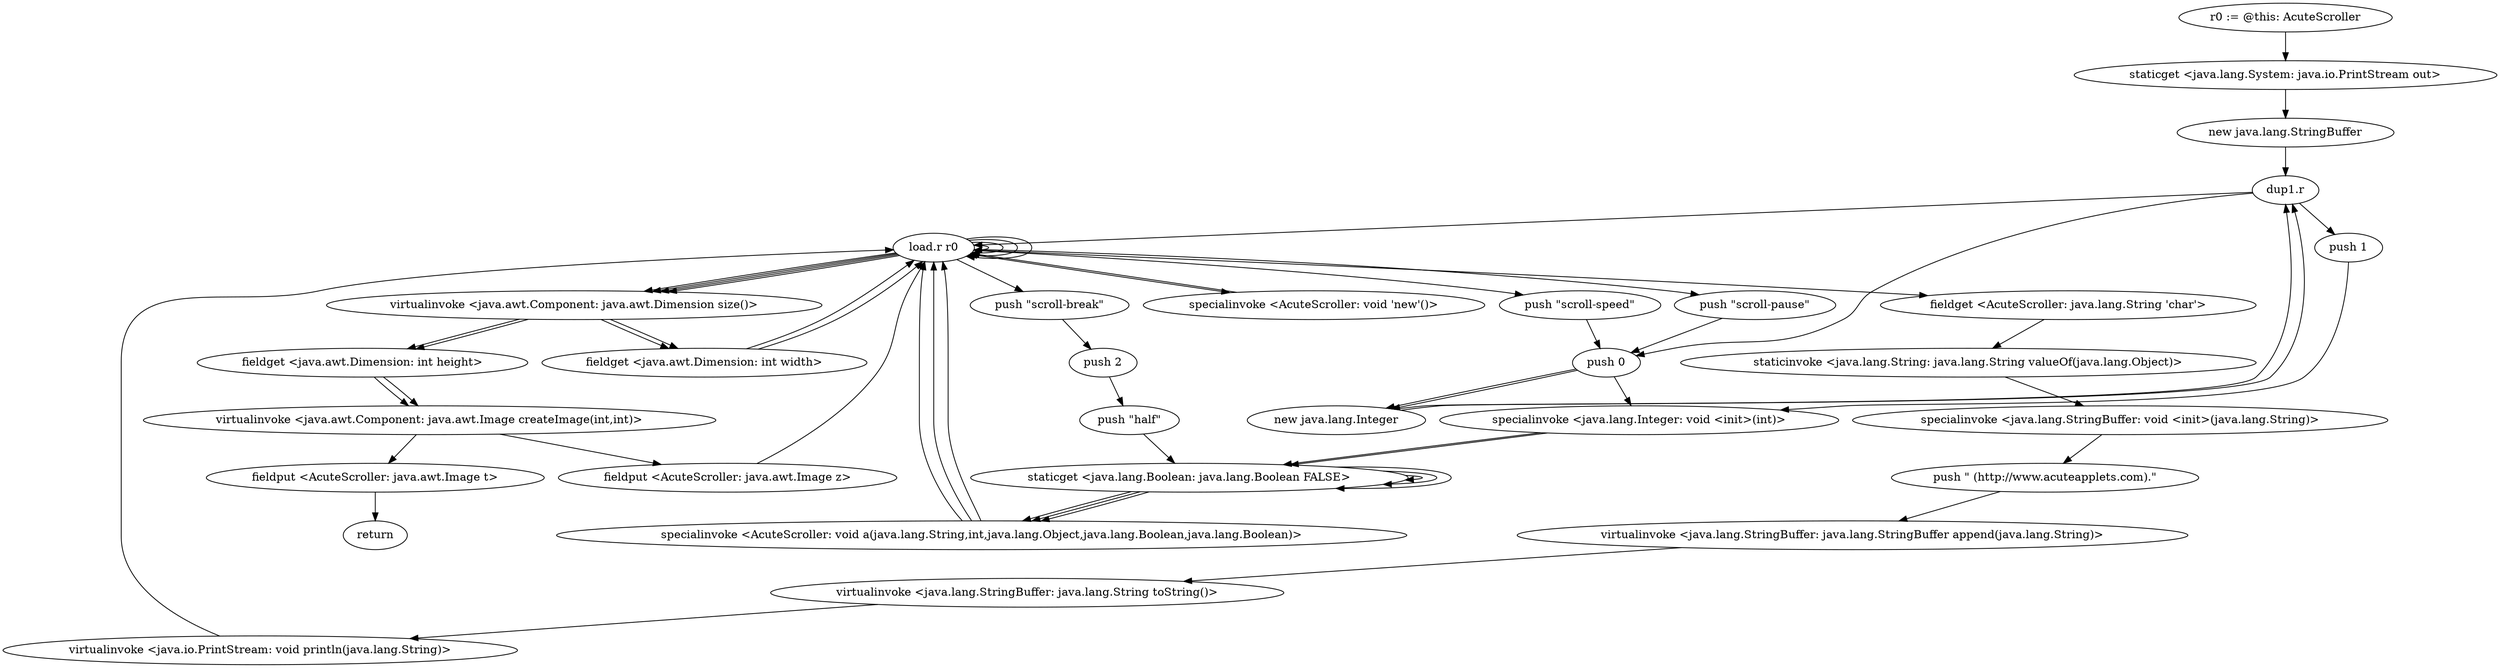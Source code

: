 digraph "" {
    "r0 := @this: AcuteScroller"
    "staticget <java.lang.System: java.io.PrintStream out>"
    "r0 := @this: AcuteScroller"->"staticget <java.lang.System: java.io.PrintStream out>";
    "new java.lang.StringBuffer"
    "staticget <java.lang.System: java.io.PrintStream out>"->"new java.lang.StringBuffer";
    "dup1.r"
    "new java.lang.StringBuffer"->"dup1.r";
    "load.r r0"
    "dup1.r"->"load.r r0";
    "fieldget <AcuteScroller: java.lang.String 'char'>"
    "load.r r0"->"fieldget <AcuteScroller: java.lang.String 'char'>";
    "staticinvoke <java.lang.String: java.lang.String valueOf(java.lang.Object)>"
    "fieldget <AcuteScroller: java.lang.String 'char'>"->"staticinvoke <java.lang.String: java.lang.String valueOf(java.lang.Object)>";
    "specialinvoke <java.lang.StringBuffer: void <init>(java.lang.String)>"
    "staticinvoke <java.lang.String: java.lang.String valueOf(java.lang.Object)>"->"specialinvoke <java.lang.StringBuffer: void <init>(java.lang.String)>";
    "push \" (http://www.acuteapplets.com).\""
    "specialinvoke <java.lang.StringBuffer: void <init>(java.lang.String)>"->"push \" (http://www.acuteapplets.com).\"";
    "virtualinvoke <java.lang.StringBuffer: java.lang.StringBuffer append(java.lang.String)>"
    "push \" (http://www.acuteapplets.com).\""->"virtualinvoke <java.lang.StringBuffer: java.lang.StringBuffer append(java.lang.String)>";
    "virtualinvoke <java.lang.StringBuffer: java.lang.String toString()>"
    "virtualinvoke <java.lang.StringBuffer: java.lang.StringBuffer append(java.lang.String)>"->"virtualinvoke <java.lang.StringBuffer: java.lang.String toString()>";
    "virtualinvoke <java.io.PrintStream: void println(java.lang.String)>"
    "virtualinvoke <java.lang.StringBuffer: java.lang.String toString()>"->"virtualinvoke <java.io.PrintStream: void println(java.lang.String)>";
    "virtualinvoke <java.io.PrintStream: void println(java.lang.String)>"->"load.r r0";
    "specialinvoke <AcuteScroller: void 'new'()>"
    "load.r r0"->"specialinvoke <AcuteScroller: void 'new'()>";
    "specialinvoke <AcuteScroller: void 'new'()>"->"load.r r0";
    "push \"scroll-break\""
    "load.r r0"->"push \"scroll-break\"";
    "push 2"
    "push \"scroll-break\""->"push 2";
    "push \"half\""
    "push 2"->"push \"half\"";
    "staticget <java.lang.Boolean: java.lang.Boolean FALSE>"
    "push \"half\""->"staticget <java.lang.Boolean: java.lang.Boolean FALSE>";
    "staticget <java.lang.Boolean: java.lang.Boolean FALSE>"->"staticget <java.lang.Boolean: java.lang.Boolean FALSE>";
    "specialinvoke <AcuteScroller: void a(java.lang.String,int,java.lang.Object,java.lang.Boolean,java.lang.Boolean)>"
    "staticget <java.lang.Boolean: java.lang.Boolean FALSE>"->"specialinvoke <AcuteScroller: void a(java.lang.String,int,java.lang.Object,java.lang.Boolean,java.lang.Boolean)>";
    "specialinvoke <AcuteScroller: void a(java.lang.String,int,java.lang.Object,java.lang.Boolean,java.lang.Boolean)>"->"load.r r0";
    "push \"scroll-pause\""
    "load.r r0"->"push \"scroll-pause\"";
    "push 0"
    "push \"scroll-pause\""->"push 0";
    "new java.lang.Integer"
    "push 0"->"new java.lang.Integer";
    "new java.lang.Integer"->"dup1.r";
    "dup1.r"->"push 0";
    "specialinvoke <java.lang.Integer: void <init>(int)>"
    "push 0"->"specialinvoke <java.lang.Integer: void <init>(int)>";
    "specialinvoke <java.lang.Integer: void <init>(int)>"->"staticget <java.lang.Boolean: java.lang.Boolean FALSE>";
    "staticget <java.lang.Boolean: java.lang.Boolean FALSE>"->"staticget <java.lang.Boolean: java.lang.Boolean FALSE>";
    "staticget <java.lang.Boolean: java.lang.Boolean FALSE>"->"specialinvoke <AcuteScroller: void a(java.lang.String,int,java.lang.Object,java.lang.Boolean,java.lang.Boolean)>";
    "specialinvoke <AcuteScroller: void a(java.lang.String,int,java.lang.Object,java.lang.Boolean,java.lang.Boolean)>"->"load.r r0";
    "push \"scroll-speed\""
    "load.r r0"->"push \"scroll-speed\"";
    "push \"scroll-speed\""->"push 0";
    "push 0"->"new java.lang.Integer";
    "new java.lang.Integer"->"dup1.r";
    "push 1"
    "dup1.r"->"push 1";
    "push 1"->"specialinvoke <java.lang.Integer: void <init>(int)>";
    "specialinvoke <java.lang.Integer: void <init>(int)>"->"staticget <java.lang.Boolean: java.lang.Boolean FALSE>";
    "staticget <java.lang.Boolean: java.lang.Boolean FALSE>"->"staticget <java.lang.Boolean: java.lang.Boolean FALSE>";
    "staticget <java.lang.Boolean: java.lang.Boolean FALSE>"->"specialinvoke <AcuteScroller: void a(java.lang.String,int,java.lang.Object,java.lang.Boolean,java.lang.Boolean)>";
    "specialinvoke <AcuteScroller: void a(java.lang.String,int,java.lang.Object,java.lang.Boolean,java.lang.Boolean)>"->"load.r r0";
    "load.r r0"->"load.r r0";
    "load.r r0"->"load.r r0";
    "virtualinvoke <java.awt.Component: java.awt.Dimension size()>"
    "load.r r0"->"virtualinvoke <java.awt.Component: java.awt.Dimension size()>";
    "fieldget <java.awt.Dimension: int width>"
    "virtualinvoke <java.awt.Component: java.awt.Dimension size()>"->"fieldget <java.awt.Dimension: int width>";
    "fieldget <java.awt.Dimension: int width>"->"load.r r0";
    "load.r r0"->"virtualinvoke <java.awt.Component: java.awt.Dimension size()>";
    "fieldget <java.awt.Dimension: int height>"
    "virtualinvoke <java.awt.Component: java.awt.Dimension size()>"->"fieldget <java.awt.Dimension: int height>";
    "virtualinvoke <java.awt.Component: java.awt.Image createImage(int,int)>"
    "fieldget <java.awt.Dimension: int height>"->"virtualinvoke <java.awt.Component: java.awt.Image createImage(int,int)>";
    "fieldput <AcuteScroller: java.awt.Image z>"
    "virtualinvoke <java.awt.Component: java.awt.Image createImage(int,int)>"->"fieldput <AcuteScroller: java.awt.Image z>";
    "fieldput <AcuteScroller: java.awt.Image z>"->"load.r r0";
    "load.r r0"->"load.r r0";
    "load.r r0"->"load.r r0";
    "load.r r0"->"virtualinvoke <java.awt.Component: java.awt.Dimension size()>";
    "virtualinvoke <java.awt.Component: java.awt.Dimension size()>"->"fieldget <java.awt.Dimension: int width>";
    "fieldget <java.awt.Dimension: int width>"->"load.r r0";
    "load.r r0"->"virtualinvoke <java.awt.Component: java.awt.Dimension size()>";
    "virtualinvoke <java.awt.Component: java.awt.Dimension size()>"->"fieldget <java.awt.Dimension: int height>";
    "fieldget <java.awt.Dimension: int height>"->"virtualinvoke <java.awt.Component: java.awt.Image createImage(int,int)>";
    "fieldput <AcuteScroller: java.awt.Image t>"
    "virtualinvoke <java.awt.Component: java.awt.Image createImage(int,int)>"->"fieldput <AcuteScroller: java.awt.Image t>";
    "return"
    "fieldput <AcuteScroller: java.awt.Image t>"->"return";
}
